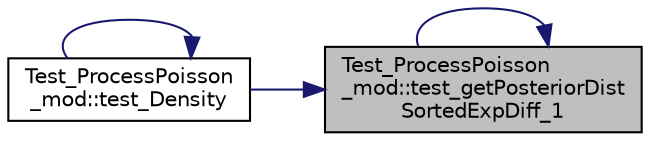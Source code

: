 digraph "Test_ProcessPoisson_mod::test_getPosteriorDistSortedExpDiff_1"
{
 // LATEX_PDF_SIZE
  edge [fontname="Helvetica",fontsize="10",labelfontname="Helvetica",labelfontsize="10"];
  node [fontname="Helvetica",fontsize="10",shape=record];
  rankdir="RL";
  Node1 [label="Test_ProcessPoisson\l_mod::test_getPosteriorDist\lSortedExpDiff_1",height=0.2,width=0.4,color="black", fillcolor="grey75", style="filled", fontcolor="black",tooltip="Test getPosteriorDistSortedExpDiff() with a uniform cubic distribution."];
  Node1 -> Node2 [dir="back",color="midnightblue",fontsize="10",style="solid",fontname="Helvetica"];
  Node2 [label="Test_ProcessPoisson\l_mod::test_Density",height=0.2,width=0.4,color="black", fillcolor="white", style="filled",URL="$namespaceTest__ProcessPoisson__mod.html#a1c8a50b77b50ad3855e935f500a0d8d3",tooltip=" "];
  Node2 -> Node2 [dir="back",color="midnightblue",fontsize="10",style="solid",fontname="Helvetica"];
  Node1 -> Node1 [dir="back",color="midnightblue",fontsize="10",style="solid",fontname="Helvetica"];
}
